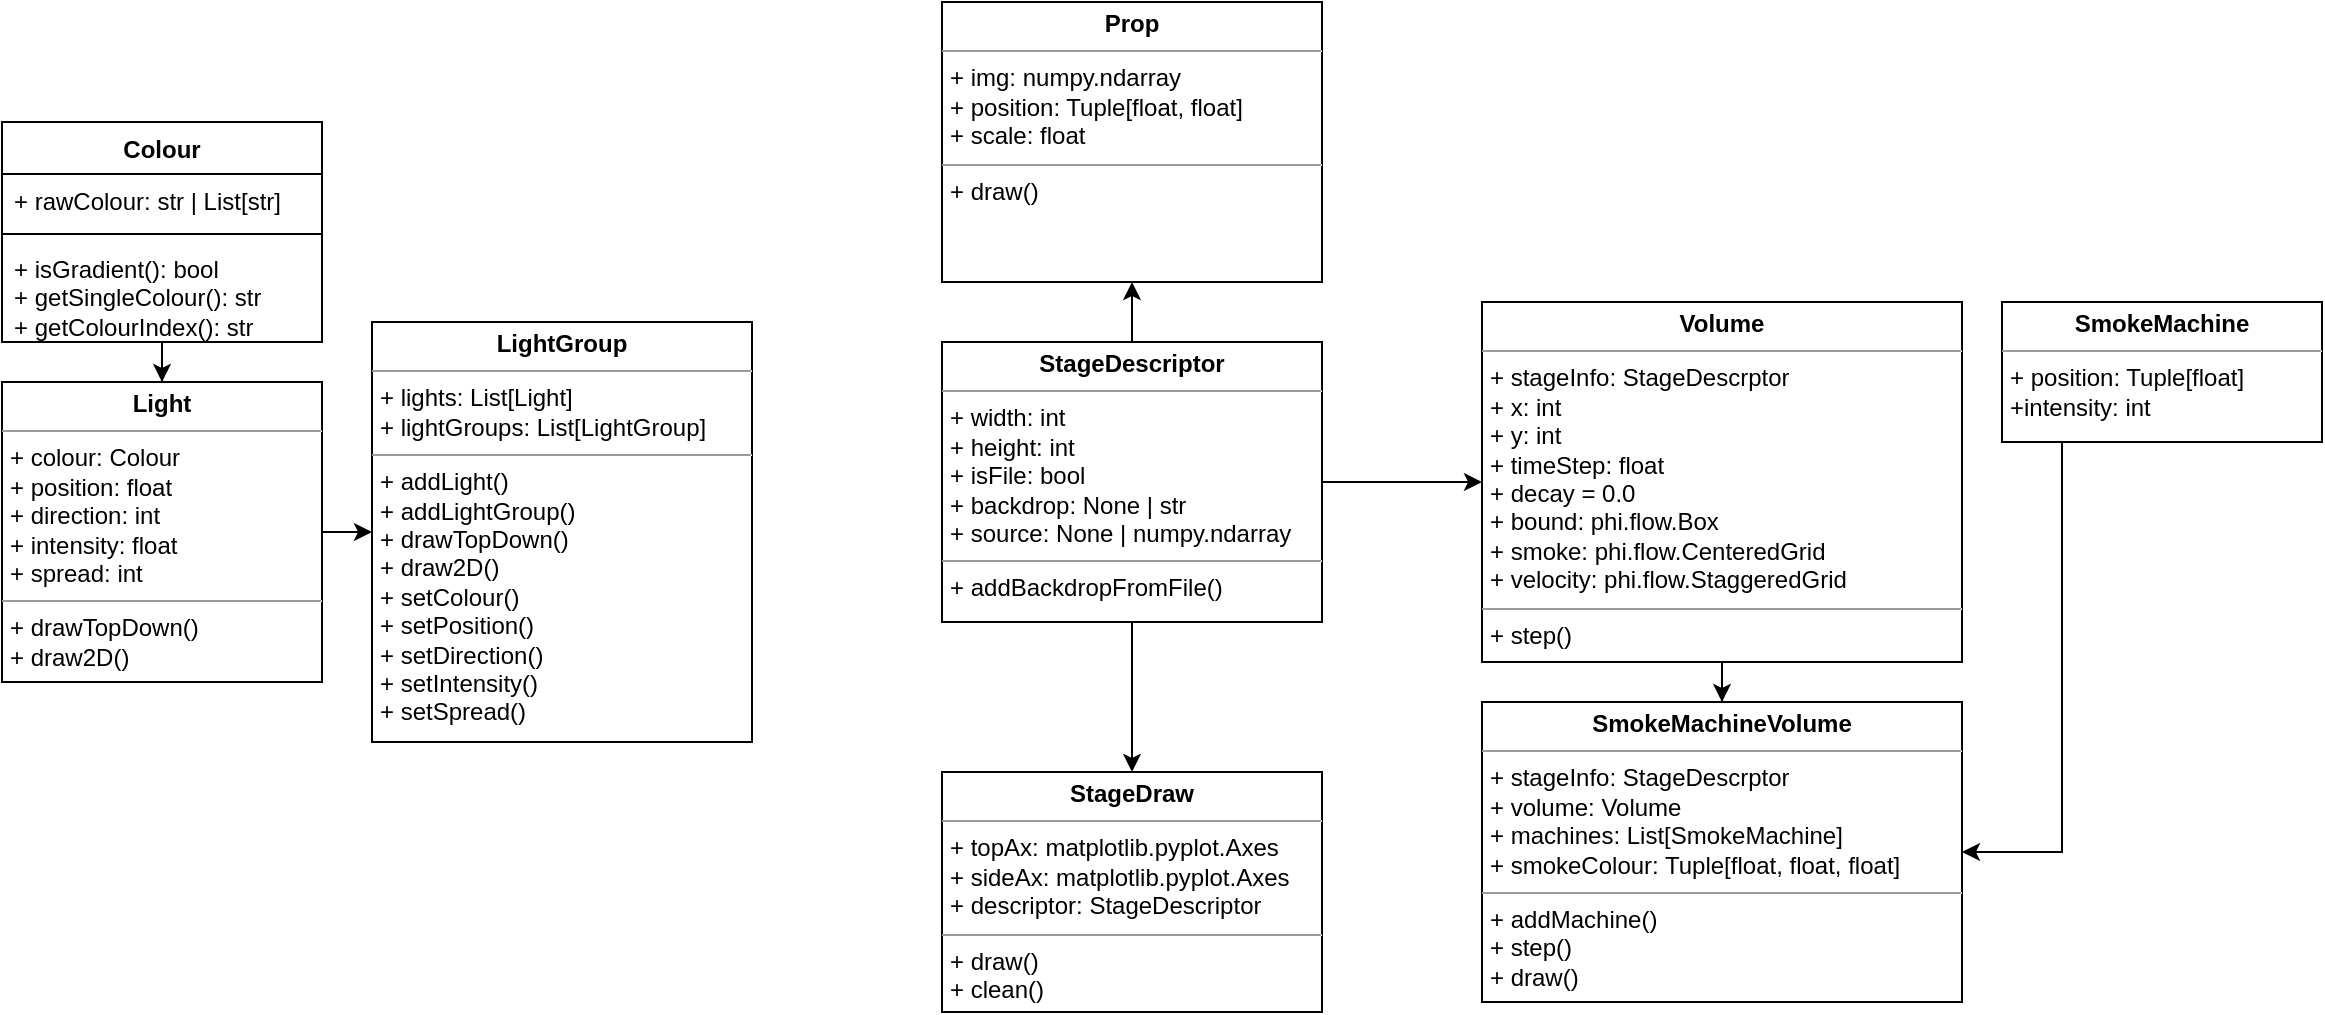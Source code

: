 <mxfile version="21.3.3" type="device">
  <diagram name="Page-1" id="c4acf3e9-155e-7222-9cf6-157b1a14988f">
    <mxGraphModel dx="1247" dy="1773" grid="1" gridSize="10" guides="1" tooltips="1" connect="1" arrows="1" fold="1" page="1" pageScale="1" pageWidth="850" pageHeight="1100" background="none" math="0" shadow="0">
      <root>
        <mxCell id="0" />
        <mxCell id="1" parent="0" />
        <mxCell id="K1zF7MAJVNIxJN-x9rCm-8" style="edgeStyle=orthogonalEdgeStyle;rounded=0;orthogonalLoop=1;jettySize=auto;html=1;" parent="1" source="K1zF7MAJVNIxJN-x9rCm-1" target="K1zF7MAJVNIxJN-x9rCm-7" edge="1">
          <mxGeometry relative="1" as="geometry" />
        </mxCell>
        <mxCell id="K1zF7MAJVNIxJN-x9rCm-1" value="&lt;p style=&quot;margin:0px;margin-top:4px;text-align:center;&quot;&gt;&lt;b&gt;Light&lt;br&gt;&lt;/b&gt;&lt;/p&gt;&lt;hr size=&quot;1&quot;&gt;&lt;p style=&quot;margin:0px;margin-left:4px;&quot;&gt;+ colour: Colour&lt;/p&gt;&lt;p style=&quot;margin:0px;margin-left:4px;&quot;&gt;+ position: float&lt;/p&gt;&lt;p style=&quot;margin:0px;margin-left:4px;&quot;&gt;+ direction: int&lt;/p&gt;&lt;p style=&quot;margin:0px;margin-left:4px;&quot;&gt;+ intensity: float&lt;/p&gt;&lt;p style=&quot;margin:0px;margin-left:4px;&quot;&gt;+ spread: int&lt;br&gt;&lt;/p&gt;&lt;hr size=&quot;1&quot;&gt;&lt;p style=&quot;margin:0px;margin-left:4px;&quot;&gt;+ drawTopDown()&lt;/p&gt;&lt;p style=&quot;margin:0px;margin-left:4px;&quot;&gt;+ draw2D()&lt;/p&gt;" style="verticalAlign=top;align=left;overflow=fill;fontSize=12;fontFamily=Helvetica;html=1;whiteSpace=wrap;" parent="1" vertex="1">
          <mxGeometry x="50" y="160" width="160" height="150" as="geometry" />
        </mxCell>
        <mxCell id="K1zF7MAJVNIxJN-x9rCm-6" style="edgeStyle=orthogonalEdgeStyle;rounded=0;orthogonalLoop=1;jettySize=auto;html=1;" parent="1" source="K1zF7MAJVNIxJN-x9rCm-2" target="K1zF7MAJVNIxJN-x9rCm-1" edge="1">
          <mxGeometry relative="1" as="geometry" />
        </mxCell>
        <mxCell id="K1zF7MAJVNIxJN-x9rCm-2" value="Colour" style="swimlane;fontStyle=1;align=center;verticalAlign=top;childLayout=stackLayout;horizontal=1;startSize=26;horizontalStack=0;resizeParent=1;resizeParentMax=0;resizeLast=0;collapsible=1;marginBottom=0;whiteSpace=wrap;html=1;" parent="1" vertex="1">
          <mxGeometry x="50" y="30" width="160" height="110" as="geometry" />
        </mxCell>
        <mxCell id="K1zF7MAJVNIxJN-x9rCm-3" value="+ rawColour: str | List[str]" style="text;strokeColor=none;fillColor=none;align=left;verticalAlign=top;spacingLeft=4;spacingRight=4;overflow=hidden;rotatable=0;points=[[0,0.5],[1,0.5]];portConstraint=eastwest;whiteSpace=wrap;html=1;" parent="K1zF7MAJVNIxJN-x9rCm-2" vertex="1">
          <mxGeometry y="26" width="160" height="26" as="geometry" />
        </mxCell>
        <mxCell id="K1zF7MAJVNIxJN-x9rCm-4" value="" style="line;strokeWidth=1;fillColor=none;align=left;verticalAlign=middle;spacingTop=-1;spacingLeft=3;spacingRight=3;rotatable=0;labelPosition=right;points=[];portConstraint=eastwest;strokeColor=inherit;" parent="K1zF7MAJVNIxJN-x9rCm-2" vertex="1">
          <mxGeometry y="52" width="160" height="8" as="geometry" />
        </mxCell>
        <mxCell id="K1zF7MAJVNIxJN-x9rCm-5" value="&lt;div&gt;+ isGradient(): bool&lt;/div&gt;&lt;div&gt;+ getSingleColour(): str&lt;br&gt;&lt;/div&gt;&lt;div&gt;+ getColourIndex(): str&lt;br&gt;&lt;/div&gt;" style="text;strokeColor=none;fillColor=none;align=left;verticalAlign=top;spacingLeft=4;spacingRight=4;overflow=hidden;rotatable=0;points=[[0,0.5],[1,0.5]];portConstraint=eastwest;whiteSpace=wrap;html=1;" parent="K1zF7MAJVNIxJN-x9rCm-2" vertex="1">
          <mxGeometry y="60" width="160" height="50" as="geometry" />
        </mxCell>
        <mxCell id="K1zF7MAJVNIxJN-x9rCm-7" value="&lt;p style=&quot;margin:0px;margin-top:4px;text-align:center;&quot;&gt;&lt;b&gt;LightGroup&lt;/b&gt;&lt;br&gt;&lt;/p&gt;&lt;hr size=&quot;1&quot;&gt;&lt;p style=&quot;margin:0px;margin-left:4px;&quot;&gt;+ lights: List[Light]&lt;/p&gt;&lt;p style=&quot;margin:0px;margin-left:4px;&quot;&gt;+ lightGroups: List[LightGroup]&lt;br&gt;&lt;/p&gt;&lt;hr size=&quot;1&quot;&gt;&lt;p style=&quot;margin:0px;margin-left:4px;&quot;&gt;+ addLight()&lt;/p&gt;&lt;p style=&quot;margin:0px;margin-left:4px;&quot;&gt;+ addLightGroup()&lt;/p&gt;&lt;p style=&quot;margin:0px;margin-left:4px;&quot;&gt;+ drawTopDown()&lt;/p&gt;&lt;p style=&quot;margin:0px;margin-left:4px;&quot;&gt;+ draw2D()&lt;/p&gt;&lt;p style=&quot;margin:0px;margin-left:4px;&quot;&gt;+ setColour()&lt;/p&gt;&lt;p style=&quot;margin:0px;margin-left:4px;&quot;&gt;+ setPosition()&lt;/p&gt;&lt;p style=&quot;margin:0px;margin-left:4px;&quot;&gt;+ setDirection()&lt;/p&gt;&lt;p style=&quot;margin:0px;margin-left:4px;&quot;&gt;+ setIntensity()&lt;/p&gt;&lt;p style=&quot;margin:0px;margin-left:4px;&quot;&gt;+ setSpread()&lt;br&gt;&lt;/p&gt;" style="verticalAlign=top;align=left;overflow=fill;fontSize=12;fontFamily=Helvetica;html=1;whiteSpace=wrap;" parent="1" vertex="1">
          <mxGeometry x="235" y="130" width="190" height="210" as="geometry" />
        </mxCell>
        <mxCell id="I7baxhqsoVmpaDf9ntU3-9" style="edgeStyle=orthogonalEdgeStyle;rounded=0;orthogonalLoop=1;jettySize=auto;html=1;" edge="1" parent="1" source="I7baxhqsoVmpaDf9ntU3-1" target="I7baxhqsoVmpaDf9ntU3-7">
          <mxGeometry relative="1" as="geometry">
            <Array as="points">
              <mxPoint x="1080" y="345" />
              <mxPoint x="1080" y="415" />
            </Array>
          </mxGeometry>
        </mxCell>
        <mxCell id="I7baxhqsoVmpaDf9ntU3-1" value="&lt;p style=&quot;margin:0px;margin-top:4px;text-align:center;&quot;&gt;&lt;b&gt;SmokeMachine&lt;br&gt;&lt;/b&gt;&lt;/p&gt;&lt;hr size=&quot;1&quot;&gt;&lt;p style=&quot;margin:0px;margin-left:4px;&quot;&gt;+ position: Tuple[float]&lt;br&gt;&lt;/p&gt;&lt;p style=&quot;margin:0px;margin-left:4px;&quot;&gt;+intensity: int&lt;br&gt;&lt;/p&gt;" style="verticalAlign=top;align=left;overflow=fill;fontSize=12;fontFamily=Helvetica;html=1;whiteSpace=wrap;" vertex="1" parent="1">
          <mxGeometry x="1050" y="120" width="160" height="70" as="geometry" />
        </mxCell>
        <mxCell id="I7baxhqsoVmpaDf9ntU3-4" style="edgeStyle=orthogonalEdgeStyle;rounded=0;orthogonalLoop=1;jettySize=auto;html=1;" edge="1" parent="1" source="I7baxhqsoVmpaDf9ntU3-2" target="I7baxhqsoVmpaDf9ntU3-3">
          <mxGeometry relative="1" as="geometry" />
        </mxCell>
        <mxCell id="I7baxhqsoVmpaDf9ntU3-6" style="edgeStyle=orthogonalEdgeStyle;rounded=0;orthogonalLoop=1;jettySize=auto;html=1;" edge="1" parent="1" source="I7baxhqsoVmpaDf9ntU3-2" target="I7baxhqsoVmpaDf9ntU3-5">
          <mxGeometry relative="1" as="geometry" />
        </mxCell>
        <mxCell id="I7baxhqsoVmpaDf9ntU3-11" style="edgeStyle=orthogonalEdgeStyle;rounded=0;orthogonalLoop=1;jettySize=auto;html=1;" edge="1" parent="1" source="I7baxhqsoVmpaDf9ntU3-2" target="I7baxhqsoVmpaDf9ntU3-10">
          <mxGeometry relative="1" as="geometry" />
        </mxCell>
        <mxCell id="I7baxhqsoVmpaDf9ntU3-2" value="&lt;p style=&quot;margin:0px;margin-top:4px;text-align:center;&quot;&gt;&lt;b&gt;StageDescriptor&lt;br&gt;&lt;/b&gt;&lt;/p&gt;&lt;hr size=&quot;1&quot;&gt;&lt;p style=&quot;margin:0px;margin-left:4px;&quot;&gt;+ width: int&lt;/p&gt;&lt;p style=&quot;margin:0px;margin-left:4px;&quot;&gt;+ height: int&lt;/p&gt;&lt;p style=&quot;margin:0px;margin-left:4px;&quot;&gt;+ isFile: bool&lt;/p&gt;&lt;p style=&quot;margin:0px;margin-left:4px;&quot;&gt;+ backdrop: None | str&lt;/p&gt;&lt;p style=&quot;margin:0px;margin-left:4px;&quot;&gt;+ source: None | numpy.ndarray&lt;br&gt;&lt;/p&gt;&lt;hr size=&quot;1&quot;&gt;&lt;p style=&quot;margin:0px;margin-left:4px;&quot;&gt;+ addBackdropFromFile()&lt;/p&gt;" style="verticalAlign=top;align=left;overflow=fill;fontSize=12;fontFamily=Helvetica;html=1;whiteSpace=wrap;" vertex="1" parent="1">
          <mxGeometry x="520" y="140" width="190" height="140" as="geometry" />
        </mxCell>
        <mxCell id="I7baxhqsoVmpaDf9ntU3-3" value="&lt;p style=&quot;margin:0px;margin-top:4px;text-align:center;&quot;&gt;&lt;b&gt;StageDraw&lt;br&gt;&lt;/b&gt;&lt;/p&gt;&lt;hr size=&quot;1&quot;&gt;&lt;p style=&quot;margin:0px;margin-left:4px;&quot;&gt;+ topAx: matplotlib.pyplot.Axes&lt;/p&gt;&lt;p style=&quot;margin:0px;margin-left:4px;&quot;&gt;+ sideAx: matplotlib.pyplot.Axes&lt;/p&gt;&lt;p style=&quot;margin:0px;margin-left:4px;&quot;&gt;+ descriptor: StageDescriptor&lt;br&gt;&lt;/p&gt;&lt;hr size=&quot;1&quot;&gt;&lt;p style=&quot;margin:0px;margin-left:4px;&quot;&gt;+ draw()&lt;/p&gt;&lt;p style=&quot;margin:0px;margin-left:4px;&quot;&gt;+ clean()&lt;br&gt;&lt;/p&gt;" style="verticalAlign=top;align=left;overflow=fill;fontSize=12;fontFamily=Helvetica;html=1;whiteSpace=wrap;" vertex="1" parent="1">
          <mxGeometry x="520" y="355" width="190" height="120" as="geometry" />
        </mxCell>
        <mxCell id="I7baxhqsoVmpaDf9ntU3-8" style="edgeStyle=orthogonalEdgeStyle;rounded=0;orthogonalLoop=1;jettySize=auto;html=1;" edge="1" parent="1" source="I7baxhqsoVmpaDf9ntU3-5" target="I7baxhqsoVmpaDf9ntU3-7">
          <mxGeometry relative="1" as="geometry" />
        </mxCell>
        <mxCell id="I7baxhqsoVmpaDf9ntU3-5" value="&lt;p style=&quot;margin:0px;margin-top:4px;text-align:center;&quot;&gt;&lt;b&gt;Volume&lt;br&gt;&lt;/b&gt;&lt;/p&gt;&lt;hr size=&quot;1&quot;&gt;&lt;p style=&quot;margin:0px;margin-left:4px;&quot;&gt;+ stageInfo: StageDescrptor&lt;/p&gt;&lt;p style=&quot;margin:0px;margin-left:4px;&quot;&gt;+ x: int&lt;/p&gt;&lt;p style=&quot;margin:0px;margin-left:4px;&quot;&gt;+ y: int&lt;/p&gt;&lt;p style=&quot;margin:0px;margin-left:4px;&quot;&gt;+ timeStep: float&lt;/p&gt;&lt;p style=&quot;margin:0px;margin-left:4px;&quot;&gt;+ decay = 0.0&lt;/p&gt;&lt;p style=&quot;margin:0px;margin-left:4px;&quot;&gt;+ bound: phi.flow.Box&lt;/p&gt;&lt;p style=&quot;margin:0px;margin-left:4px;&quot;&gt;+ smoke: phi.flow.CenteredGrid&lt;/p&gt;&lt;p style=&quot;margin:0px;margin-left:4px;&quot;&gt;+ velocity: phi.flow.StaggeredGrid&lt;br&gt;&lt;/p&gt;&lt;hr size=&quot;1&quot;&gt;&lt;p style=&quot;margin:0px;margin-left:4px;&quot;&gt;+ step()&lt;br&gt;&lt;/p&gt;" style="verticalAlign=top;align=left;overflow=fill;fontSize=12;fontFamily=Helvetica;html=1;whiteSpace=wrap;" vertex="1" parent="1">
          <mxGeometry x="790" y="120" width="240" height="180" as="geometry" />
        </mxCell>
        <mxCell id="I7baxhqsoVmpaDf9ntU3-7" value="&lt;p style=&quot;margin:0px;margin-top:4px;text-align:center;&quot;&gt;&lt;b&gt;SmokeMachineVolume&lt;br&gt;&lt;/b&gt;&lt;/p&gt;&lt;hr size=&quot;1&quot;&gt;&lt;p style=&quot;margin:0px;margin-left:4px;&quot;&gt;+ stageInfo: StageDescrptor&lt;/p&gt;&lt;p style=&quot;margin:0px;margin-left:4px;&quot;&gt;+ volume: Volume&lt;/p&gt;&lt;p style=&quot;margin:0px;margin-left:4px;&quot;&gt;+ machines: List[SmokeMachine]&lt;/p&gt;&lt;p style=&quot;margin:0px;margin-left:4px;&quot;&gt;+ smokeColour: Tuple[float, float, float]&lt;br&gt;&lt;/p&gt;&lt;hr size=&quot;1&quot;&gt;&lt;p style=&quot;margin:0px;margin-left:4px;&quot;&gt;+ addMachine()&lt;/p&gt;&lt;p style=&quot;margin:0px;margin-left:4px;&quot;&gt;+ step()&lt;/p&gt;&lt;p style=&quot;margin:0px;margin-left:4px;&quot;&gt;+ draw()&lt;/p&gt;&lt;p style=&quot;margin:0px;margin-left:4px;&quot;&gt;&lt;br&gt;&lt;/p&gt;" style="verticalAlign=top;align=left;overflow=fill;fontSize=12;fontFamily=Helvetica;html=1;whiteSpace=wrap;" vertex="1" parent="1">
          <mxGeometry x="790" y="320" width="240" height="150" as="geometry" />
        </mxCell>
        <mxCell id="I7baxhqsoVmpaDf9ntU3-10" value="&lt;p style=&quot;margin:0px;margin-top:4px;text-align:center;&quot;&gt;&lt;b&gt;Prop&lt;br&gt;&lt;/b&gt;&lt;/p&gt;&lt;hr size=&quot;1&quot;&gt;&lt;p style=&quot;margin:0px;margin-left:4px;&quot;&gt;+ img: numpy.ndarray&lt;/p&gt;&lt;p style=&quot;margin:0px;margin-left:4px;&quot;&gt;+ position: Tuple[float, float]&lt;/p&gt;&lt;p style=&quot;margin:0px;margin-left:4px;&quot;&gt;+ scale: float&lt;br&gt;&lt;/p&gt;&lt;hr size=&quot;1&quot;&gt;&lt;p style=&quot;margin:0px;margin-left:4px;&quot;&gt;+ draw()&lt;/p&gt;" style="verticalAlign=top;align=left;overflow=fill;fontSize=12;fontFamily=Helvetica;html=1;whiteSpace=wrap;" vertex="1" parent="1">
          <mxGeometry x="520" y="-30" width="190" height="140" as="geometry" />
        </mxCell>
      </root>
    </mxGraphModel>
  </diagram>
</mxfile>
